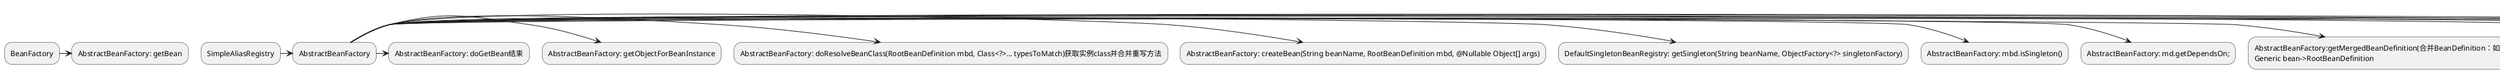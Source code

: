 @startuml
BeanFactory -> AbstractBeanFactory: getBean
AbstractBeanFactory -> AbstractBeanFactory: doGetBean
AbstractBeanFactory -> SimpleAliasRegistry: canonicalName：规范名称

SimpleAliasRegistry -> AbstractBeanFactory
'singletonsCurrentlyInCreation当前正在构建bean的set（beanName）'
'singletonObject缓存单例的Map<beanName,Object>'
AbstractBeanFactory -> DefaultSingletonBeanRegistry: getSingleton(String beanName)
'ThreadLocal<Object> prototypesCurrentlyInCreation当前线程的bean作用域'
'DefaultListableBeanFactory.beanDefinitionMap<beanName,BeanDefinition>当前容器BeanDefinition'
AbstractBeanFactory -> AbstractBeanFactory: getParentBeanFactory获取父容器，\n如果不为空，并且当前容器不包含beanName去父容器找

'alreadyCreated(beanName)已创建Set'
AbstractBeanFactory -> AbstractBeanFactory:markBeanAsCreated(标记已创建bean)
'Map<String, RootBeanDefinition> mergedBeanDefinitions clear'
AbstractBeanFactory -> AbstractBeanFactory:clearMergedBeanDefinition()

AbstractBeanFactory -> AbstractBeanFactory:getMergedBeanDefinition(合并BeanDefinition：如果有父,子合并父)\nGeneric bean->RootBeanDefinition
'mergedBeanDefinitions.add()'

AbstractBeanFactory -> AbstractBeanFactory: md.getDependsOn;
AbstractBeanFactory -> AbstractBeanFactory: mbd.isSingleton()
AbstractBeanFactory -> DefaultSingletonBeanRegistry: getSingleton(String beanName, ObjectFactory<?> singletonFactory)
'singletonsCurrentlyInCreation.add(beanName)'

ObjectFactory -> ObjectFactory: singletonFactory.getObject()(() -> {return createBean(beanName, mbd, args);})

AbstractBeanFactory -> AbstractBeanFactory: createBean(String beanName, RootBeanDefinition mbd, @Nullable Object[] args)
AbstractAutowireCapableBeanFactory -> AbstractAutowireCapableBeanFactory: createBean(String beanName, RootBeanDefinition mbd, @Nullable Object[] args)

AbstractBeanFactory -> AbstractBeanFactory: doResolveBeanClass(RootBeanDefinition mbd, Class<?>... typesToMatch)获取实例class并合并重写方法

AbstractAutowireCapableBeanFactory -> AbstractAutowireCapableBeanFactory: resolveBeforeInstantiation(beanName, mbdToUse);实例初始化前
'hasInstantiationAwareBeanPostProcessors() (mbd.getFactoryMethodName() != null ? getTypeForFactoryMethod(beanName, mbd, typesToMatch) :resolveBeanClass(mbd, beanName, typesToMatch))'

AbstractAutowireCapableBeanFactory -> AbstractAutowireCapableBeanFactory: applyBeanPostProcessorsBeforeInstantiation BeanPostProcessor.postProcessBeforeInitialization
AbstractAutowireCapableBeanFactory -> AbstractAutowireCapableBeanFactory: applyBeanPostProcessorsAfterInitialization BeanPostProcessor.postProcessAfterInitialization

AbstractAutowireCapableBeanFactory -> AbstractAutowireCapableBeanFactory: doCreateBean(String beanName, RootBeanDefinition mbd, @Nullable Object[] args)
AbstractAutowireCapableBeanFactory -> AbstractAutowireCapableBeanFactory: createBeanInstance(String beanName, RootBeanDefinition mbd, @Nullable Object[] args)
'mbd.getFactoryMethodName() 初始化'

AbstractAutowireCapableBeanFactory -> AbstractAutowireCapableBeanFactory: determineConstructorsFromBeanPostProcessors(@Nullable Class<?> beanClass, String beanName)
AbstractAutowireCapableBeanFactory -> AbstractAutowireCapableBeanFactory: instantiateBean(String beanName, RootBeanDefinition mbd)

InstantiationStrategy -> InstantiationStrategy: instantiate(RootBeanDefinition bd, @Nullable String beanName, BeanFactory owner)
SimpleInstantiationStrategy -> SimpleInstantiationStrategy: instantiate BeanUtils.instantiateClass(constructorToUse)

InstantiationStrategy -> AbstractAutowireCapableBeanFactory beanInstance 初始实例化
AbstractAutowireCapableBeanFactory -> AbstractAutowireCapableBeanFactory: initBeanWrapper（new BeanWrapperImpl(beanInstance)）
'registerCustomEditors'

AbstractAutowireCapableBeanFactory -> AbstractAutowireCapableBeanFactory: applyMergedBeanDefinitionPostProcessors(RootBeanDefinition mbd, Class<?> beanType, String beanName)\nBeanPostProcessor.postProcessMergedBeanDefinition
AbstractAutowireCapableBeanFactory -> AbstractAutowireCapableBeanFactory: addSingletonFactory(beanName, () -> getEarlyBeanReference(beanName, mbd, bean));
'this.singletonFactories.put(beanName, singletonFactory);'
'this.earlySingletonObjects.remove(beanName);'
'this.registeredSingletons.add(beanName);'
AbstractAutowireCapableBeanFactory -> AbstractAutowireCapableBeanFactory: getEarlyBeanReference(String beanName, RootBeanDefinition mbd, Object bean) BeanPostProcessor.getEarlyBeanReference(exposedObject, beanName)

AbstractAutowireCapableBeanFactory -> AbstractAutowireCapableBeanFactory: populateBean(String beanName, RootBeanDefinition mbd, @Nullable BeanWrapper bw)设置实例属性
'BeanPostProcessor.postProcessAfterInstantiation'
'BeanPostProcessor.postProcessPropertyValues'

AbstractAutowireCapableBeanFactory -> AbstractAutowireCapableBeanFactory: initializeBean(String beanName, Object bean, @Nullable RootBeanDefinition mbd)
AbstractAutowireCapableBeanFactory -> AbstractAutowireCapableBeanFactory: invokeAwareMethods(String beanName, Object bean)
'BeanNameAware BeanClassLoaderAware BeanFactoryAware'

AbstractAutowireCapableBeanFactory -> AbstractAutowireCapableBeanFactory: applyBeanPostProcessorsBeforeInitialization(BeanPostProcessor.postProcessBeforeInitialization)
AbstractAutowireCapableBeanFactory -> AbstractAutowireCapableBeanFactory: invokeInitMethods(String beanName, Object bean, @Nullable RootBeanDefinition mbd)
'InitializingBean'
'afterPropertiesSet'
'getInitMethodName'
AbstractAutowireCapableBeanFactory -> AbstractAutowireCapableBeanFactory: applyBeanPostProcessorsAfterInitialization(BeanPostProcessor.postProcessAfterInitialization)
AbstractAutowireCapableBeanFactory -> AbstractAutowireCapableBeanFactory: initializeBean结束

AbstractAutowireCapableBeanFactory -> AbstractAutowireCapableBeanFactory: registerDisposableBeanIfNecessary(beanName, bean, mbd);
'hasDestroyMethod'
AbstractAutowireCapableBeanFactory -> AbstractAutowireCapableBeanFactory: doCreateBean结束

DefaultSingletonBeanRegistry -> DefaultSingletonBeanRegistry: addSingleton(String beanName, Object singletonObject)
'this.singletonObjects.put(beanName, singletonObject);'
'this.singletonFactories.remove(beanName);'
'this.earlySingletonObjects.remove(beanName);'
'this.registeredSingletons.add(beanName);'

DefaultSingletonBeanRegistry -> DefaultSingletonBeanRegistry: getSingleton(String beanName, ObjectFactory<?> singletonFactory)结束
AbstractBeanFactory -> AbstractBeanFactory: getObjectForBeanInstance
'处理FactoryBean'

AbstractBeanFactory -> AbstractBeanFactory: doGetBean结束
@enduml